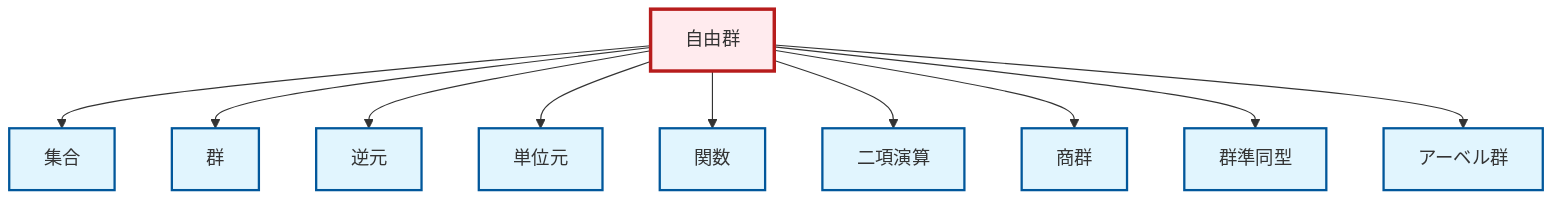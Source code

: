 graph TD
    classDef definition fill:#e1f5fe,stroke:#01579b,stroke-width:2px
    classDef theorem fill:#f3e5f5,stroke:#4a148c,stroke-width:2px
    classDef axiom fill:#fff3e0,stroke:#e65100,stroke-width:2px
    classDef example fill:#e8f5e9,stroke:#1b5e20,stroke-width:2px
    classDef current fill:#ffebee,stroke:#b71c1c,stroke-width:3px
    def-set["集合"]:::definition
    def-homomorphism["群準同型"]:::definition
    def-abelian-group["アーベル群"]:::definition
    def-binary-operation["二項演算"]:::definition
    def-quotient-group["商群"]:::definition
    def-free-group["自由群"]:::definition
    def-identity-element["単位元"]:::definition
    def-function["関数"]:::definition
    def-group["群"]:::definition
    def-inverse-element["逆元"]:::definition
    def-free-group --> def-set
    def-free-group --> def-group
    def-free-group --> def-inverse-element
    def-free-group --> def-identity-element
    def-free-group --> def-function
    def-free-group --> def-binary-operation
    def-free-group --> def-quotient-group
    def-free-group --> def-homomorphism
    def-free-group --> def-abelian-group
    class def-free-group current